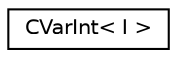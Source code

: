 digraph "Graphical Class Hierarchy"
{
 // LATEX_PDF_SIZE
  edge [fontname="Helvetica",fontsize="10",labelfontname="Helvetica",labelfontsize="10"];
  node [fontname="Helvetica",fontsize="10",shape=record];
  rankdir="LR";
  Node0 [label="CVarInt\< I \>",height=0.2,width=0.4,color="black", fillcolor="white", style="filled",URL="$class_c_var_int.html",tooltip=" "];
}
